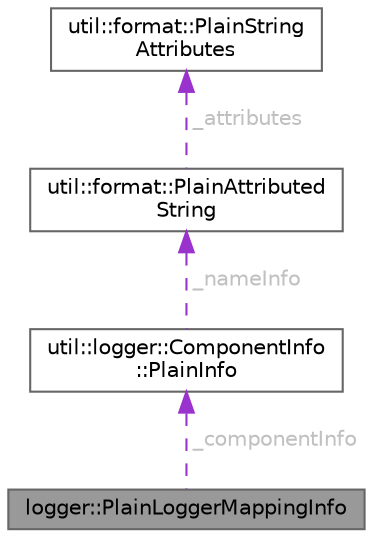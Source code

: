 digraph "logger::PlainLoggerMappingInfo"
{
 // LATEX_PDF_SIZE
  bgcolor="transparent";
  edge [fontname=Helvetica,fontsize=10,labelfontname=Helvetica,labelfontsize=10];
  node [fontname=Helvetica,fontsize=10,shape=box,height=0.2,width=0.4];
  Node1 [id="Node000001",label="logger::PlainLoggerMappingInfo",height=0.2,width=0.4,color="gray40", fillcolor="grey60", style="filled", fontcolor="black",tooltip=" "];
  Node2 -> Node1 [id="edge1_Node000001_Node000002",dir="back",color="darkorchid3",style="dashed",tooltip=" ",label=" _componentInfo",fontcolor="grey" ];
  Node2 [id="Node000002",label="util::logger::ComponentInfo\l::PlainInfo",height=0.2,width=0.4,color="gray40", fillcolor="white", style="filled",URL="$d7/d3d/structutil_1_1logger_1_1ComponentInfo_1_1PlainInfo.html",tooltip=" "];
  Node3 -> Node2 [id="edge2_Node000002_Node000003",dir="back",color="darkorchid3",style="dashed",tooltip=" ",label=" _nameInfo",fontcolor="grey" ];
  Node3 [id="Node000003",label="util::format::PlainAttributed\lString",height=0.2,width=0.4,color="gray40", fillcolor="white", style="filled",URL="$d5/d3f/structutil_1_1format_1_1PlainAttributedString.html",tooltip=" "];
  Node4 -> Node3 [id="edge3_Node000003_Node000004",dir="back",color="darkorchid3",style="dashed",tooltip=" ",label=" _attributes",fontcolor="grey" ];
  Node4 [id="Node000004",label="util::format::PlainString\lAttributes",height=0.2,width=0.4,color="gray40", fillcolor="white", style="filled",URL="$d5/d91/structutil_1_1format_1_1PlainStringAttributes.html",tooltip=" "];
}
